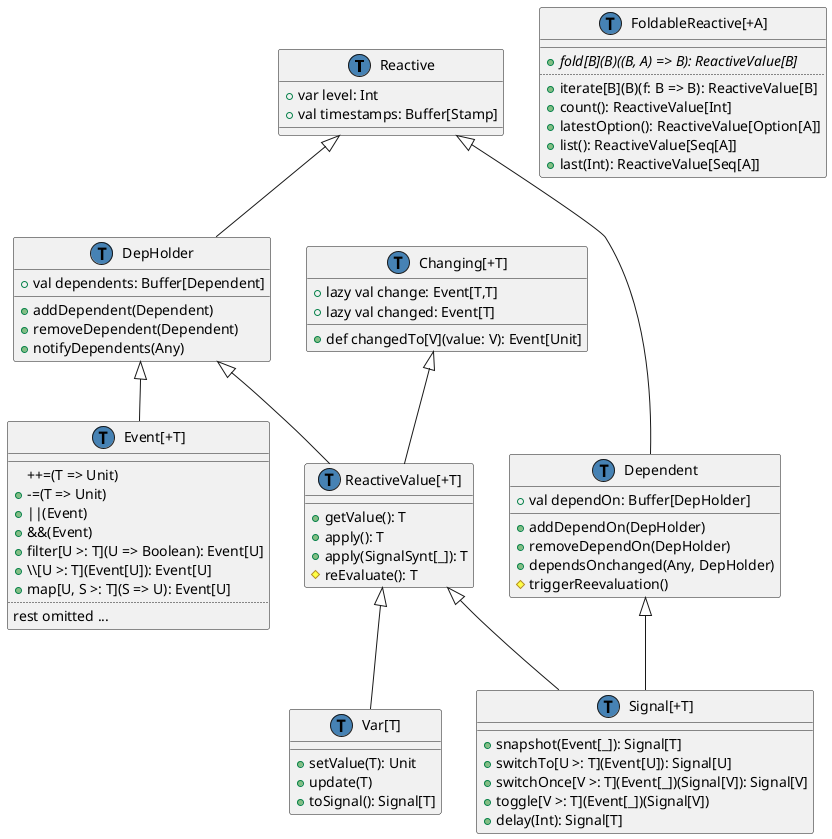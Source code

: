 @startuml
class Reactive {
  +var level: Int
  +val timestamps: Buffer[Stamp]
}

class DepHolder {
  +val dependents: Buffer[Dependent]
  __
  +addDependent(Dependent)
  +removeDependent(Dependent)
  +notifyDependents(Any)
}
Reactive <|-- DepHolder

class Dependent {
  +val dependOn: Buffer[DepHolder]
  __
  +addDependOn(DepHolder)
  +removeDependOn(DepHolder)
  +dependsOnchanged(Any, DepHolder)
  #triggerReevaluation()
}
Reactive <|-- Dependent

class "ReactiveValue[+T]" as ReactiveValue {
  +getValue(): T
  +apply(): T
  +apply(SignalSynt[_]): T
  #reEvaluate(): T
}
DepHolder <|-- ReactiveValue

class "Var[T]" as Var {
  __
  +setValue(T): Unit
  +update(T)
  +toSignal(): Signal[T]
}
ReactiveValue <|-- Var

class "Signal[+T]" as Signal {
  __
  +snapshot(Event[_]): Signal[T]
  +switchTo[U >: T](Event[U]): Signal[U]
  +switchOnce[V >: T](Event[_])(Signal[V]): Signal[V]
  +toggle[V >: T](Event[_])(Signal[V])
  +delay(Int): Signal[T]
}
Dependent <|-- Signal
ReactiveValue <|-- Signal

class "Event[+T]" as Event {
  __
  ++=(T => Unit)
  +-=(T => Unit)
  +||(Event)
  +&&(Event)
  +filter[U >: T](U => Boolean): Event[U]
  +\\\[U >: T](Event[U]): Event[U]
  +map[U, S >: T](S => U): Event[U]
  ..
  rest omitted ...
}
DepHolder <|-- Event

class "FoldableReactive[+A]" as FoldableReactive {
  __
  + {abstract} fold[B](B)((B, A) => B): ReactiveValue[B]
  ..
  +iterate[B](B)(f: B => B): ReactiveValue[B]
  +count(): ReactiveValue[Int]
  +latestOption(): ReactiveValue[Option[A]]
  +list(): ReactiveValue[Seq[A]]
  +last(Int): ReactiveValue[Seq[A]]
}

class "Changing[+T]" as Changing {
  +lazy val change: Event[T,T]
  +lazy val changed: Event[T]
  __
  +def changedTo[V](value: V): Event[Unit]
}
Changing <|-- ReactiveValue

class Signal << (T,#4682b4) >>
class Var << (T,#4682b4) >>
class DepHolder << (T,#4682b4) >>
class Dependent << (T,#4682b4) >>
class Reactive << (T,#4682b4) >>
class Event << (T,#4682b4) >>
class ReactiveValue << (T,#4682b4) >>
class Changing << (T,#4682b4) >>
class FoldableReactive << (T,#4682b4) >>
@enduml